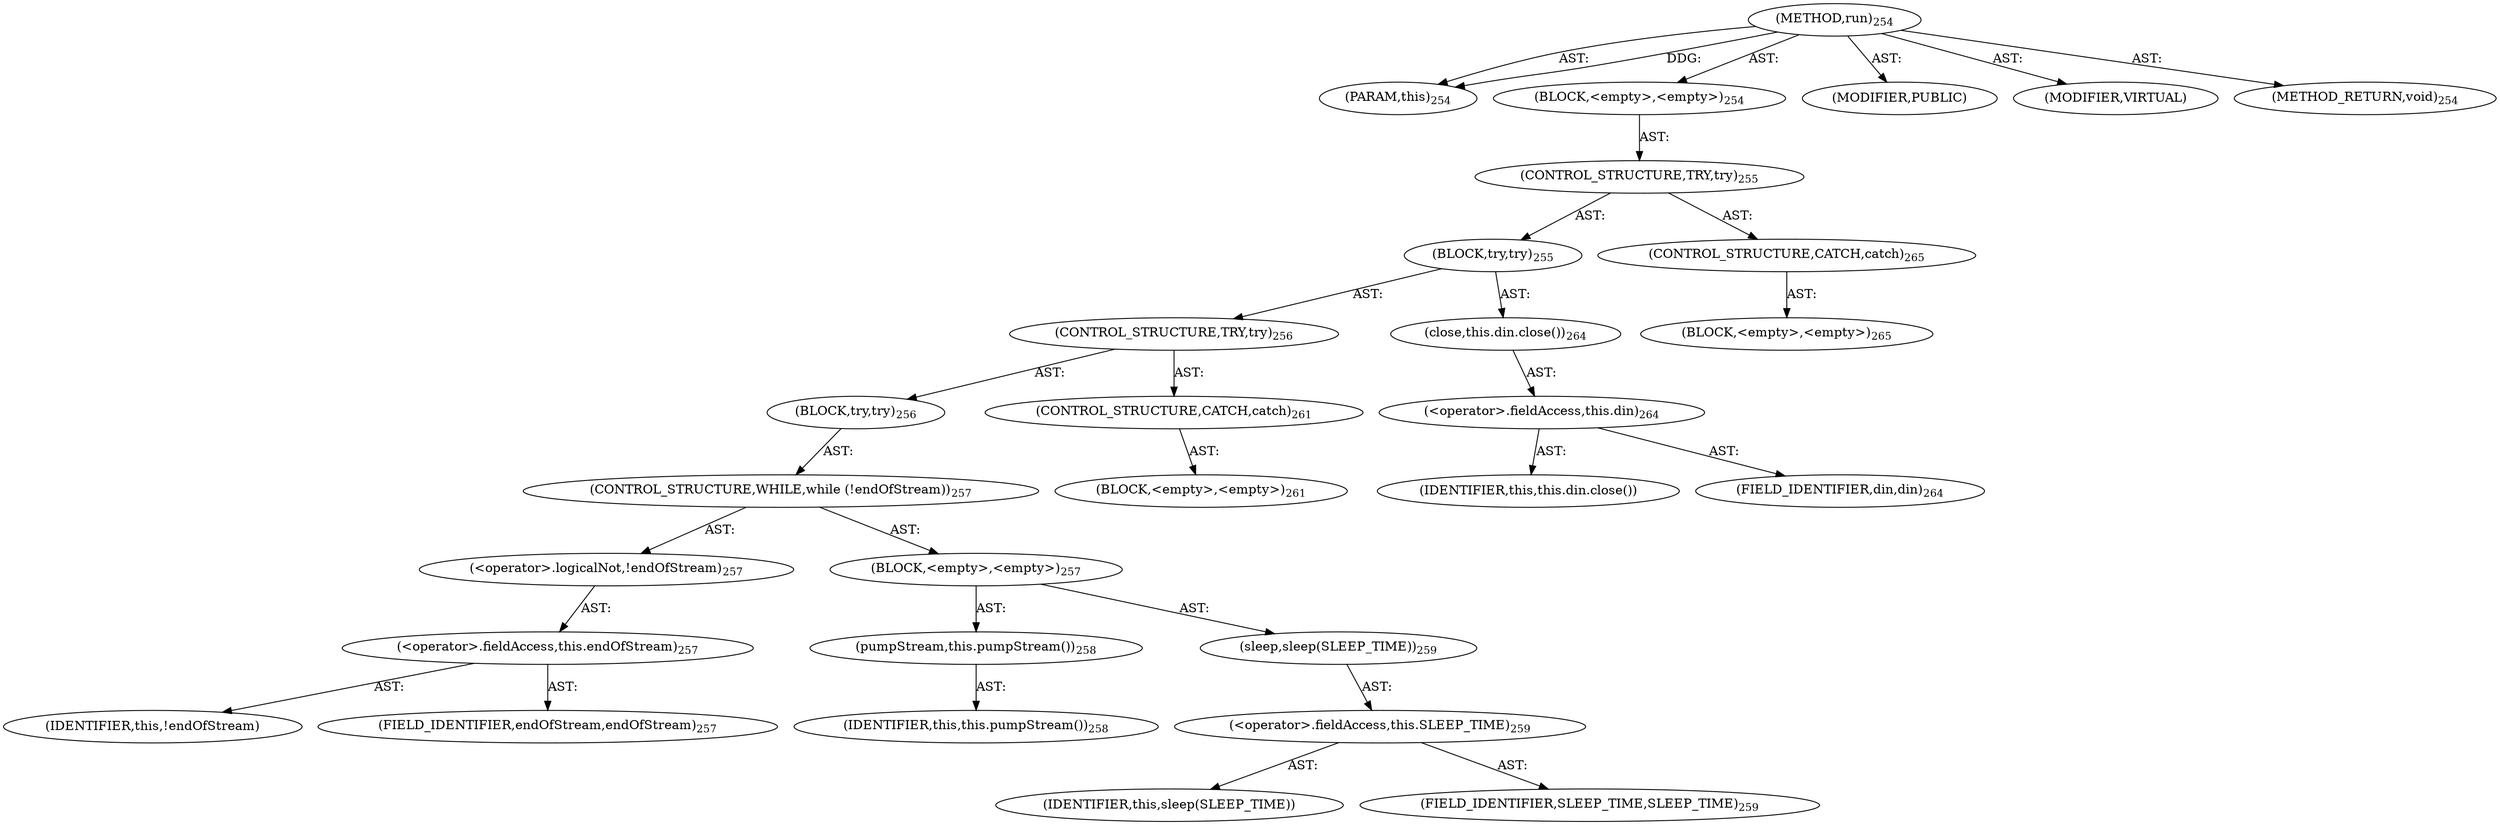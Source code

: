 digraph "run" {  
"111669149708" [label = <(METHOD,run)<SUB>254</SUB>> ]
"115964117000" [label = <(PARAM,this)<SUB>254</SUB>> ]
"25769803816" [label = <(BLOCK,&lt;empty&gt;,&lt;empty&gt;)<SUB>254</SUB>> ]
"47244640278" [label = <(CONTROL_STRUCTURE,TRY,try)<SUB>255</SUB>> ]
"25769803817" [label = <(BLOCK,try,try)<SUB>255</SUB>> ]
"47244640279" [label = <(CONTROL_STRUCTURE,TRY,try)<SUB>256</SUB>> ]
"25769803818" [label = <(BLOCK,try,try)<SUB>256</SUB>> ]
"47244640280" [label = <(CONTROL_STRUCTURE,WHILE,while (!endOfStream))<SUB>257</SUB>> ]
"30064771270" [label = <(&lt;operator&gt;.logicalNot,!endOfStream)<SUB>257</SUB>> ]
"30064771271" [label = <(&lt;operator&gt;.fieldAccess,this.endOfStream)<SUB>257</SUB>> ]
"68719476883" [label = <(IDENTIFIER,this,!endOfStream)> ]
"55834574896" [label = <(FIELD_IDENTIFIER,endOfStream,endOfStream)<SUB>257</SUB>> ]
"25769803819" [label = <(BLOCK,&lt;empty&gt;,&lt;empty&gt;)<SUB>257</SUB>> ]
"30064771272" [label = <(pumpStream,this.pumpStream())<SUB>258</SUB>> ]
"68719476760" [label = <(IDENTIFIER,this,this.pumpStream())<SUB>258</SUB>> ]
"30064771273" [label = <(sleep,sleep(SLEEP_TIME))<SUB>259</SUB>> ]
"30064771274" [label = <(&lt;operator&gt;.fieldAccess,this.SLEEP_TIME)<SUB>259</SUB>> ]
"68719476884" [label = <(IDENTIFIER,this,sleep(SLEEP_TIME))> ]
"55834574897" [label = <(FIELD_IDENTIFIER,SLEEP_TIME,SLEEP_TIME)<SUB>259</SUB>> ]
"47244640281" [label = <(CONTROL_STRUCTURE,CATCH,catch)<SUB>261</SUB>> ]
"25769803820" [label = <(BLOCK,&lt;empty&gt;,&lt;empty&gt;)<SUB>261</SUB>> ]
"30064771275" [label = <(close,this.din.close())<SUB>264</SUB>> ]
"30064771276" [label = <(&lt;operator&gt;.fieldAccess,this.din)<SUB>264</SUB>> ]
"68719476885" [label = <(IDENTIFIER,this,this.din.close())> ]
"55834574898" [label = <(FIELD_IDENTIFIER,din,din)<SUB>264</SUB>> ]
"47244640282" [label = <(CONTROL_STRUCTURE,CATCH,catch)<SUB>265</SUB>> ]
"25769803821" [label = <(BLOCK,&lt;empty&gt;,&lt;empty&gt;)<SUB>265</SUB>> ]
"133143986210" [label = <(MODIFIER,PUBLIC)> ]
"133143986211" [label = <(MODIFIER,VIRTUAL)> ]
"128849018892" [label = <(METHOD_RETURN,void)<SUB>254</SUB>> ]
  "111669149708" -> "115964117000"  [ label = "AST: "] 
  "111669149708" -> "25769803816"  [ label = "AST: "] 
  "111669149708" -> "133143986210"  [ label = "AST: "] 
  "111669149708" -> "133143986211"  [ label = "AST: "] 
  "111669149708" -> "128849018892"  [ label = "AST: "] 
  "25769803816" -> "47244640278"  [ label = "AST: "] 
  "47244640278" -> "25769803817"  [ label = "AST: "] 
  "47244640278" -> "47244640282"  [ label = "AST: "] 
  "25769803817" -> "47244640279"  [ label = "AST: "] 
  "25769803817" -> "30064771275"  [ label = "AST: "] 
  "47244640279" -> "25769803818"  [ label = "AST: "] 
  "47244640279" -> "47244640281"  [ label = "AST: "] 
  "25769803818" -> "47244640280"  [ label = "AST: "] 
  "47244640280" -> "30064771270"  [ label = "AST: "] 
  "47244640280" -> "25769803819"  [ label = "AST: "] 
  "30064771270" -> "30064771271"  [ label = "AST: "] 
  "30064771271" -> "68719476883"  [ label = "AST: "] 
  "30064771271" -> "55834574896"  [ label = "AST: "] 
  "25769803819" -> "30064771272"  [ label = "AST: "] 
  "25769803819" -> "30064771273"  [ label = "AST: "] 
  "30064771272" -> "68719476760"  [ label = "AST: "] 
  "30064771273" -> "30064771274"  [ label = "AST: "] 
  "30064771274" -> "68719476884"  [ label = "AST: "] 
  "30064771274" -> "55834574897"  [ label = "AST: "] 
  "47244640281" -> "25769803820"  [ label = "AST: "] 
  "30064771275" -> "30064771276"  [ label = "AST: "] 
  "30064771276" -> "68719476885"  [ label = "AST: "] 
  "30064771276" -> "55834574898"  [ label = "AST: "] 
  "47244640282" -> "25769803821"  [ label = "AST: "] 
  "111669149708" -> "115964117000"  [ label = "DDG: "] 
}
